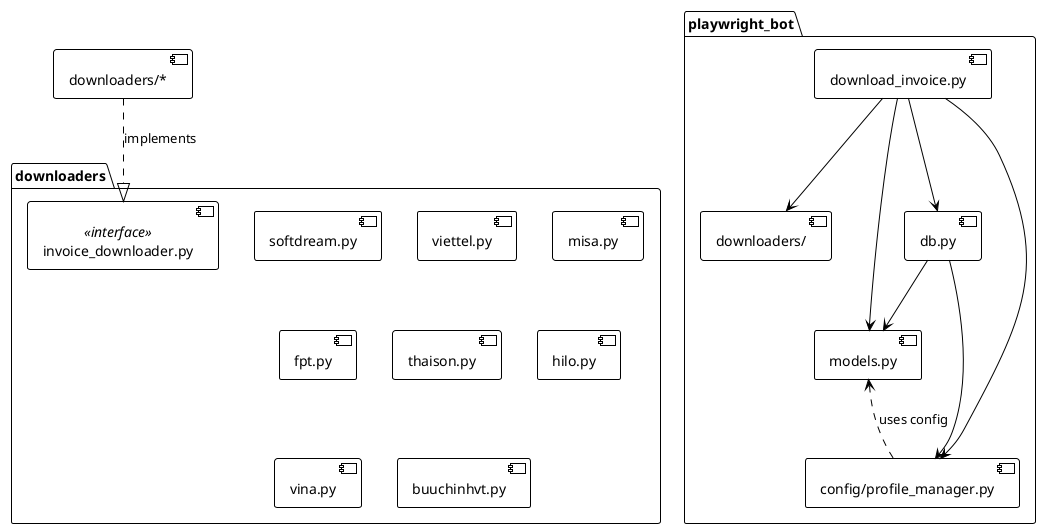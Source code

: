 @startuml
!theme plain

package "playwright_bot" {
  [download_invoice.py] -down-> [downloaders/]
  [download_invoice.py] -down-> [models.py]
  [download_invoice.py] -down-> [db.py]
  [download_invoice.py] -down-> [config/profile_manager.py]
}

package "downloaders" {
  [softdream.py]
  [viettel.py]
  [misa.py]
  [fpt.py]
  [thaison.py]
  [hilo.py]
  [vina.py]
  [buuchinhvt.py]
  [invoice_downloader.py] <<interface>>
}

[downloaders/*] ..|> [invoice_downloader.py] : implements

[db.py] -down-> [models.py]
[db.py] -down-> [config/profile_manager.py]

[models.py] <.. [config/profile_manager.py] : uses config

@enduml

